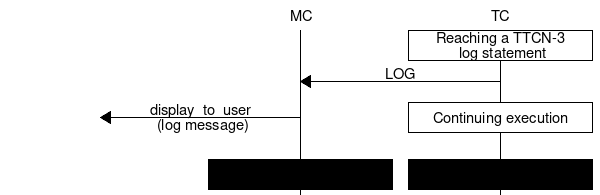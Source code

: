 ///////////////////////////////////////////////////////////////////////////////
// Copyright (c) 2000-2020 Ericsson Telecom AB
// All rights reserved. This program and the accompanying materials
// are made available under the terms of the Eclipse Public License v2.0
// which accompanies this distribution, and is available at
// https://www.eclipse.org/org/documents/epl-2.0/EPL-2.0.html
///////////////////////////////////////////////////////////////////////////////
msc {
  hscale="1", wordwraparcs=on;
  
  0 [arctextcolor="black", linecolor="white", textcolor="white"], MC, TC;
  
  
  TC box TC [label = "Reaching a TTCN-3\n log statement"];
  TC => MC [label = "LOG"];
  MC => 0 [label = "display_to_user\n (log message)"],
  TC box TC [label = "Continuing execution"];
  |||;
  MC box MC [textbgcolour = "grey"],
  TC box TC [textbgcolour = "grey"];
}